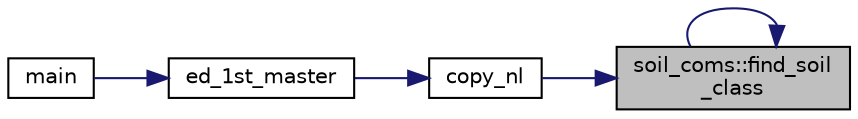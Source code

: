 digraph "soil_coms::find_soil_class"
{
 // LATEX_PDF_SIZE
  edge [fontname="Helvetica",fontsize="10",labelfontname="Helvetica",labelfontsize="10"];
  node [fontname="Helvetica",fontsize="10",shape=record];
  rankdir="RL";
  Node1 [label="soil_coms::find_soil\l_class",height=0.2,width=0.4,color="black", fillcolor="grey75", style="filled", fontcolor="black",tooltip=" "];
  Node1 -> Node2 [dir="back",color="midnightblue",fontsize="10",style="solid"];
  Node2 [label="copy_nl",height=0.2,width=0.4,color="black", fillcolor="white", style="filled",URL="$ed__load__namelist_8f90.html#a6c55a5dcbe1f908f9e2599d577e8a2d2",tooltip=" "];
  Node2 -> Node3 [dir="back",color="midnightblue",fontsize="10",style="solid"];
  Node3 [label="ed_1st_master",height=0.2,width=0.4,color="black", fillcolor="white", style="filled",URL="$ed__1st_8_f90.html#a210220ea32a2360ac21ce627205a9316",tooltip=" "];
  Node3 -> Node4 [dir="back",color="midnightblue",fontsize="10",style="solid"];
  Node4 [label="main",height=0.2,width=0.4,color="black", fillcolor="white", style="filled",URL="$edmain_8_f90.html#a8ec2266d83cd6c0b762cbcbc92c0af3d",tooltip=" "];
  Node1 -> Node1 [dir="back",color="midnightblue",fontsize="10",style="solid"];
}
